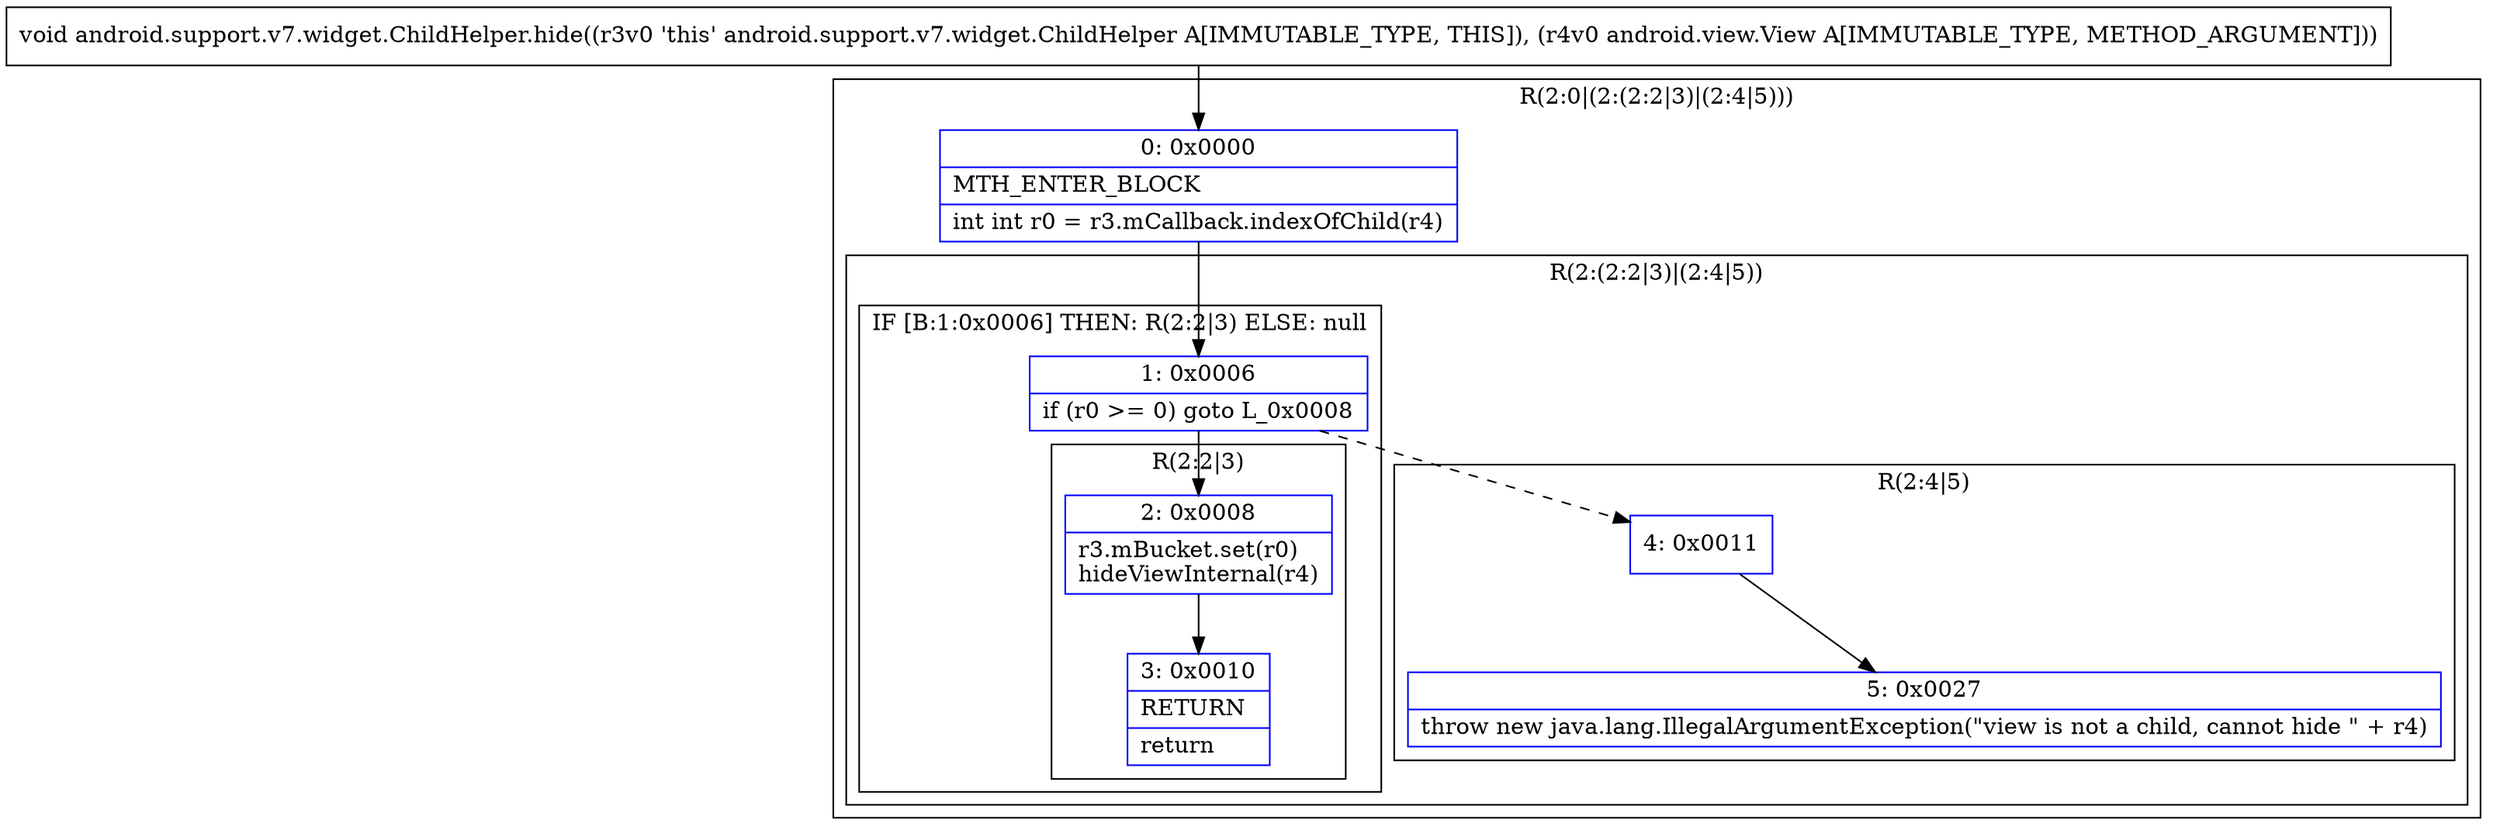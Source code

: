 digraph "CFG forandroid.support.v7.widget.ChildHelper.hide(Landroid\/view\/View;)V" {
subgraph cluster_Region_2049317858 {
label = "R(2:0|(2:(2:2|3)|(2:4|5)))";
node [shape=record,color=blue];
Node_0 [shape=record,label="{0\:\ 0x0000|MTH_ENTER_BLOCK\l|int int r0 = r3.mCallback.indexOfChild(r4)\l}"];
subgraph cluster_Region_2016239200 {
label = "R(2:(2:2|3)|(2:4|5))";
node [shape=record,color=blue];
subgraph cluster_IfRegion_1175562805 {
label = "IF [B:1:0x0006] THEN: R(2:2|3) ELSE: null";
node [shape=record,color=blue];
Node_1 [shape=record,label="{1\:\ 0x0006|if (r0 \>= 0) goto L_0x0008\l}"];
subgraph cluster_Region_30484105 {
label = "R(2:2|3)";
node [shape=record,color=blue];
Node_2 [shape=record,label="{2\:\ 0x0008|r3.mBucket.set(r0)\lhideViewInternal(r4)\l}"];
Node_3 [shape=record,label="{3\:\ 0x0010|RETURN\l|return\l}"];
}
}
subgraph cluster_Region_1420897351 {
label = "R(2:4|5)";
node [shape=record,color=blue];
Node_4 [shape=record,label="{4\:\ 0x0011}"];
Node_5 [shape=record,label="{5\:\ 0x0027|throw new java.lang.IllegalArgumentException(\"view is not a child, cannot hide \" + r4)\l}"];
}
}
}
MethodNode[shape=record,label="{void android.support.v7.widget.ChildHelper.hide((r3v0 'this' android.support.v7.widget.ChildHelper A[IMMUTABLE_TYPE, THIS]), (r4v0 android.view.View A[IMMUTABLE_TYPE, METHOD_ARGUMENT])) }"];
MethodNode -> Node_0;
Node_0 -> Node_1;
Node_1 -> Node_2;
Node_1 -> Node_4[style=dashed];
Node_2 -> Node_3;
Node_4 -> Node_5;
}

